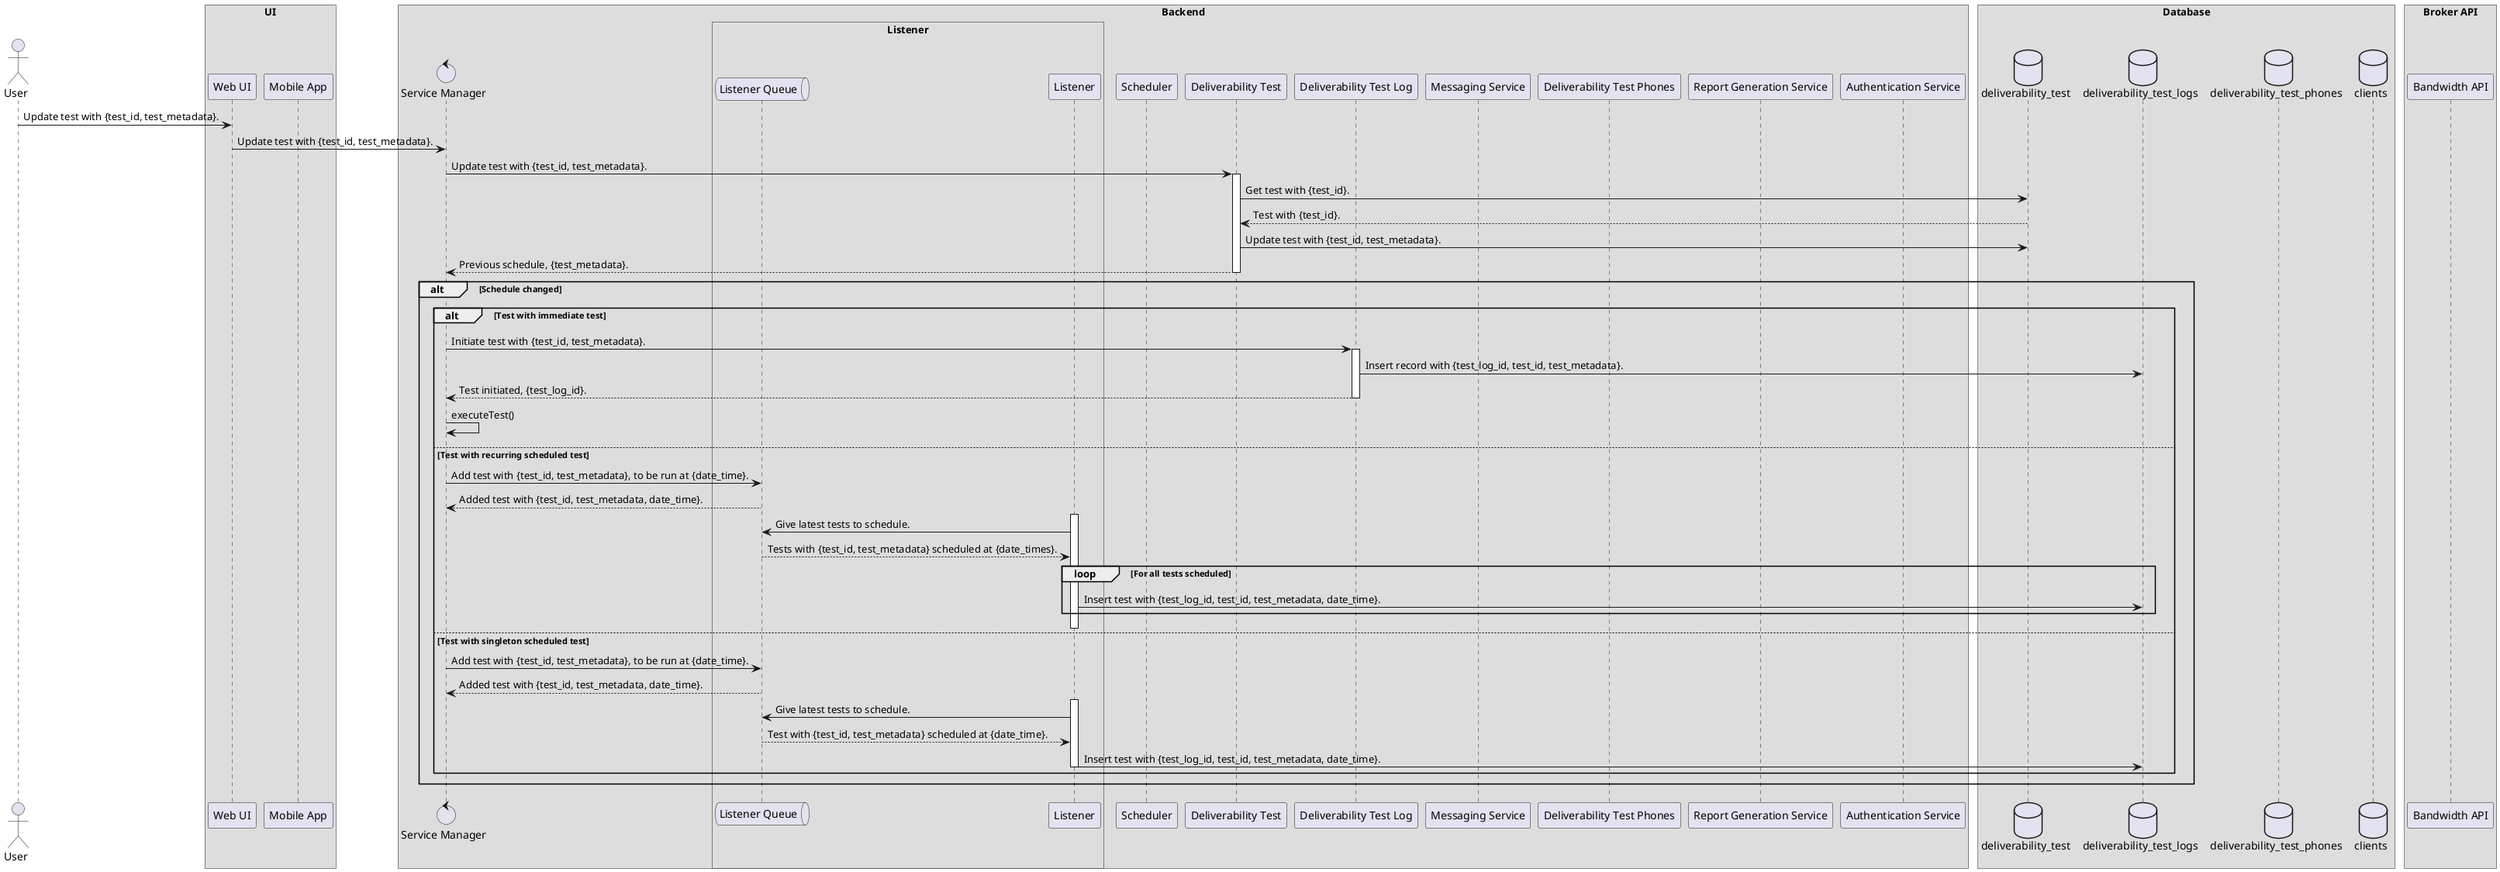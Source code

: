 @startuml
!pragma teoz true
/'Defines the protocol when a user updates a test. Three different implementations are shown, witht'/
/'author: Luvai Cutlerywala <luvaidc@gmail.com>'/

/'Define the actors and participants.'/
actor User as user

box UI
    participant "Web UI" as web_ui
    participant "Mobile App" as mobile_app
end box

box Backend
    control "Service Manager" as service_manager

    box Listener
        queue "Listener Queue" as listener_queue
        participant "Listener" as listener
    end box

    participant "Scheduler" as scheduler
    participant "Deliverability Test" as deliverability_test
    participant "Deliverability Test Log" as deliverability_test_log
    participant "Messaging Service" as messenger
    participant "Deliverability Test Phones" as deliverability_test_phones
    participant "Report Generation Service" as report_generator
    participant "Authentication Service" as auth
end box

box Database
    database deliverability_test as dt
    database deliverability_test_logs as dtl
    database deliverability_test_phones as dtp
    database clients as clients
end box

box "Broker API"
    participant "Bandwidth API" as broker_api
end box

user -> web_ui: Update test with {test_id, test_metadata}.
web_ui -> service_manager: Update test with {test_id, test_metadata}.
service_manager -> deliverability_test: Update test with {test_id, test_metadata}.
activate deliverability_test
deliverability_test -> dt: Get test with {test_id}.
dt --> deliverability_test: Test with {test_id}.
deliverability_test -> dt: Update test with {test_id, test_metadata}.
deliverability_test --> service_manager: Previous schedule, {test_metadata}.
deactivate deliverability_test
alt Schedule changed
    alt Test with immediate test
        service_manager -> deliverability_test_log: Initiate test with {test_id, test_metadata}.
        activate deliverability_test_log
        deliverability_test_log -> dtl: Insert record with {test_log_id, test_id, test_metadata}.
        deliverability_test_log --> service_manager: Test initiated, {test_log_id}.
        deactivate deliverability_test_log
        service_manager -> service_manager: executeTest()
    else Test with recurring scheduled test
        service_manager -> listener_queue: Add test with {test_id, test_metadata}, to be run at {date_time}.
        listener_queue --> service_manager: Added test with {test_id, test_metadata, date_time}.
        activate listener
        listener -> listener_queue: Give latest tests to schedule.
        listener_queue --> listener: Tests with {test_id, test_metadata} scheduled at {date_times}.
        loop For all tests scheduled
            listener -> dtl: Insert test with {test_log_id, test_id, test_metadata, date_time}.
        end
        deactivate listener
    else Test with singleton scheduled test
        service_manager -> listener_queue: Add test with {test_id, test_metadata}, to be run at {date_time}.
        listener_queue --> service_manager: Added test with {test_id, test_metadata, date_time}.
        activate listener
        listener -> listener_queue: Give latest tests to schedule.
        listener_queue --> listener: Test with {test_id, test_metadata} scheduled at {date_time}.
        listener -> dtl: Insert test with {test_log_id, test_id, test_metadata, date_time}.
        deactivate listener
    end
end
@enduml